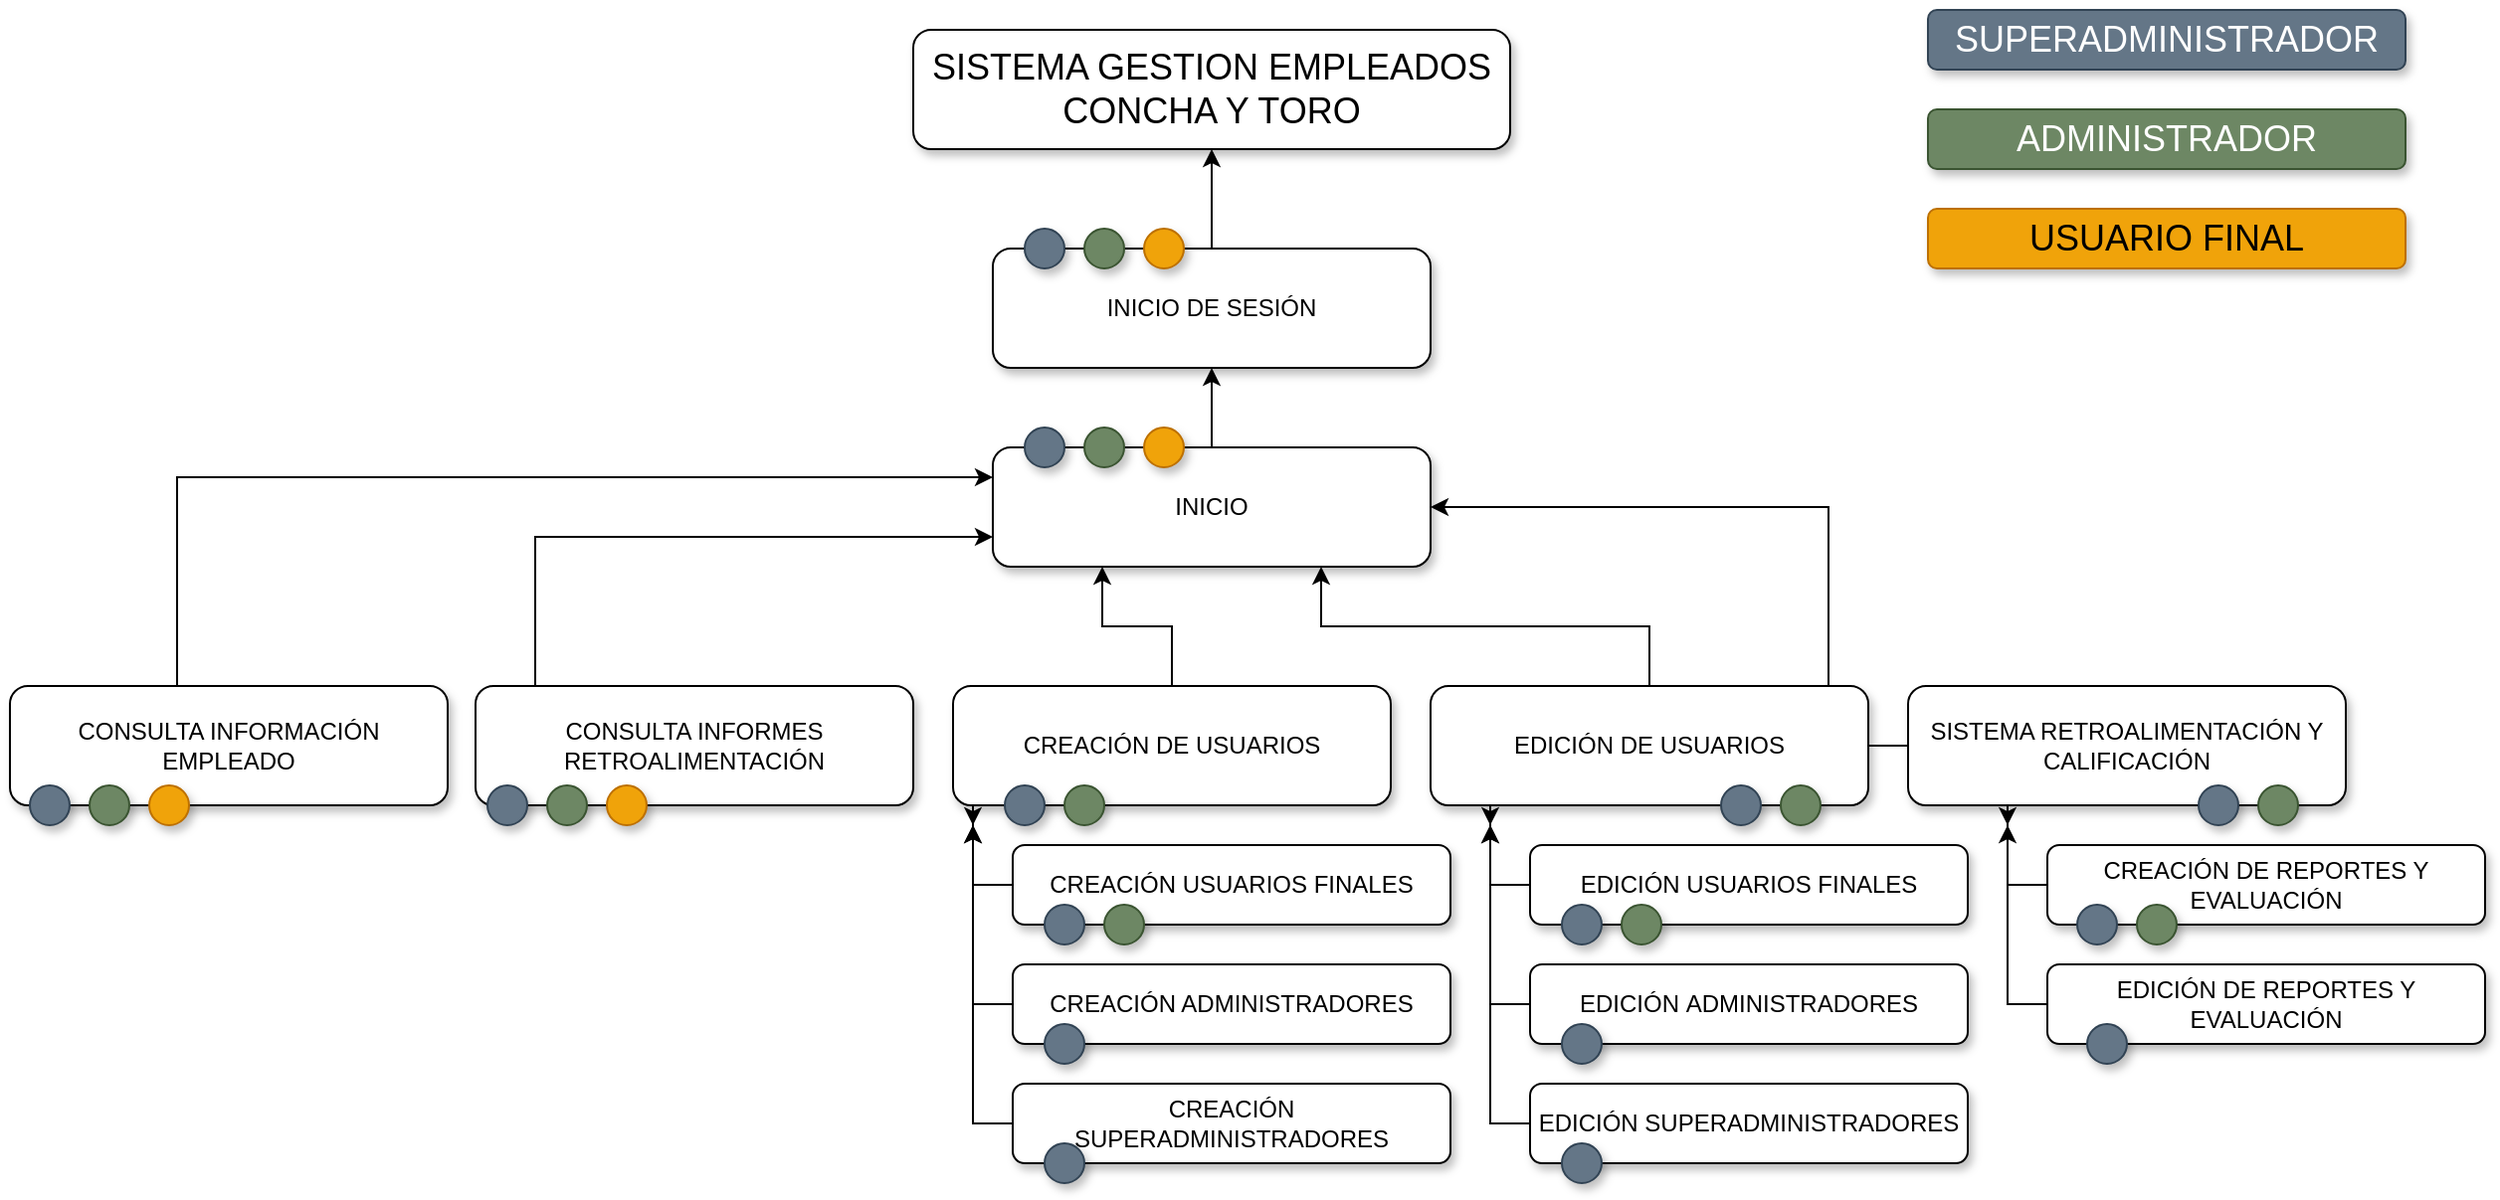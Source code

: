 <mxfile version="20.3.0" type="device"><diagram id="VMZux8l9ksjJ1kZBUuPW" name="Page-1"><mxGraphModel dx="-346" dy="756" grid="0" gridSize="10" guides="1" tooltips="1" connect="1" arrows="1" fold="1" page="1" pageScale="1" pageWidth="1700" pageHeight="1100" math="0" shadow="0"><root><mxCell id="0"/><mxCell id="1" parent="0"/><mxCell id="F9vj3EzMyxN6c3ChPDBl-47" value="&lt;font style=&quot;font-size: 18px;&quot;&gt;SISTEMA GESTION EMPLEADOS CONCHA Y TORO&lt;/font&gt;" style="rounded=1;whiteSpace=wrap;html=1;glass=0;shadow=1;sketch=0;" vertex="1" parent="1"><mxGeometry x="2314" y="230" width="300" height="60" as="geometry"/></mxCell><mxCell id="F9vj3EzMyxN6c3ChPDBl-48" style="edgeStyle=orthogonalEdgeStyle;rounded=0;orthogonalLoop=1;jettySize=auto;html=1;entryX=0.5;entryY=1;entryDx=0;entryDy=0;" edge="1" parent="1" source="F9vj3EzMyxN6c3ChPDBl-49" target="F9vj3EzMyxN6c3ChPDBl-47"><mxGeometry relative="1" as="geometry"/></mxCell><mxCell id="F9vj3EzMyxN6c3ChPDBl-49" value="INICIO DE SESIÓN" style="rounded=1;whiteSpace=wrap;html=1;shadow=1;" vertex="1" parent="1"><mxGeometry x="2354" y="340" width="220" height="60" as="geometry"/></mxCell><mxCell id="F9vj3EzMyxN6c3ChPDBl-50" style="edgeStyle=orthogonalEdgeStyle;rounded=0;orthogonalLoop=1;jettySize=auto;html=1;entryX=0.5;entryY=1;entryDx=0;entryDy=0;" edge="1" parent="1" source="F9vj3EzMyxN6c3ChPDBl-51" target="F9vj3EzMyxN6c3ChPDBl-49"><mxGeometry relative="1" as="geometry"/></mxCell><mxCell id="F9vj3EzMyxN6c3ChPDBl-51" value="INICIO" style="rounded=1;whiteSpace=wrap;html=1;shadow=1;" vertex="1" parent="1"><mxGeometry x="2354" y="440" width="220" height="60" as="geometry"/></mxCell><mxCell id="F9vj3EzMyxN6c3ChPDBl-52" style="edgeStyle=orthogonalEdgeStyle;rounded=0;orthogonalLoop=1;jettySize=auto;html=1;entryX=1;entryY=0.5;entryDx=0;entryDy=0;" edge="1" parent="1" source="F9vj3EzMyxN6c3ChPDBl-53" target="F9vj3EzMyxN6c3ChPDBl-51"><mxGeometry relative="1" as="geometry"><Array as="points"><mxPoint x="2774" y="470"/></Array></mxGeometry></mxCell><mxCell id="F9vj3EzMyxN6c3ChPDBl-53" value="SISTEMA RETROALIMENTACIÓN Y CALIFICACIÓN" style="rounded=1;whiteSpace=wrap;html=1;shadow=1;" vertex="1" parent="1"><mxGeometry x="2814" y="560" width="220" height="60" as="geometry"/></mxCell><mxCell id="F9vj3EzMyxN6c3ChPDBl-54" style="edgeStyle=orthogonalEdgeStyle;rounded=0;orthogonalLoop=1;jettySize=auto;html=1;entryX=0;entryY=0.25;entryDx=0;entryDy=0;" edge="1" parent="1" source="F9vj3EzMyxN6c3ChPDBl-55" target="F9vj3EzMyxN6c3ChPDBl-51"><mxGeometry relative="1" as="geometry"><Array as="points"><mxPoint x="1944" y="455"/></Array></mxGeometry></mxCell><mxCell id="F9vj3EzMyxN6c3ChPDBl-55" value="CONSULTA INFORMACIÓN EMPLEADO" style="rounded=1;whiteSpace=wrap;html=1;shadow=1;" vertex="1" parent="1"><mxGeometry x="1860" y="560" width="220" height="60" as="geometry"/></mxCell><mxCell id="F9vj3EzMyxN6c3ChPDBl-56" style="edgeStyle=orthogonalEdgeStyle;rounded=0;orthogonalLoop=1;jettySize=auto;html=1;entryX=0.25;entryY=1;entryDx=0;entryDy=0;" edge="1" parent="1" source="F9vj3EzMyxN6c3ChPDBl-57" target="F9vj3EzMyxN6c3ChPDBl-51"><mxGeometry relative="1" as="geometry"/></mxCell><mxCell id="F9vj3EzMyxN6c3ChPDBl-57" value="CREACIÓN DE USUARIOS" style="rounded=1;whiteSpace=wrap;html=1;shadow=1;gradientDirection=east;" vertex="1" parent="1"><mxGeometry x="2334" y="560" width="220" height="60" as="geometry"/></mxCell><mxCell id="F9vj3EzMyxN6c3ChPDBl-58" style="edgeStyle=orthogonalEdgeStyle;rounded=0;orthogonalLoop=1;jettySize=auto;html=1;entryX=0.75;entryY=1;entryDx=0;entryDy=0;" edge="1" parent="1" source="F9vj3EzMyxN6c3ChPDBl-59" target="F9vj3EzMyxN6c3ChPDBl-51"><mxGeometry relative="1" as="geometry"/></mxCell><mxCell id="F9vj3EzMyxN6c3ChPDBl-59" value="EDICIÓN DE USUARIOS" style="rounded=1;whiteSpace=wrap;html=1;shadow=1;gradientDirection=east;" vertex="1" parent="1"><mxGeometry x="2574" y="560" width="220" height="60" as="geometry"/></mxCell><mxCell id="F9vj3EzMyxN6c3ChPDBl-60" style="edgeStyle=orthogonalEdgeStyle;rounded=0;orthogonalLoop=1;jettySize=auto;html=1;entryX=0;entryY=0.75;entryDx=0;entryDy=0;fontSize=18;" edge="1" parent="1" source="F9vj3EzMyxN6c3ChPDBl-61" target="F9vj3EzMyxN6c3ChPDBl-51"><mxGeometry relative="1" as="geometry"><Array as="points"><mxPoint x="2124" y="485"/></Array></mxGeometry></mxCell><mxCell id="F9vj3EzMyxN6c3ChPDBl-61" value="CONSULTA INFORMES RETROALIMENTACIÓN" style="rounded=1;whiteSpace=wrap;html=1;shadow=1;" vertex="1" parent="1"><mxGeometry x="2094" y="560" width="220" height="60" as="geometry"/></mxCell><mxCell id="F9vj3EzMyxN6c3ChPDBl-62" style="edgeStyle=orthogonalEdgeStyle;rounded=0;orthogonalLoop=1;jettySize=auto;html=1;fontSize=18;" edge="1" parent="1" source="F9vj3EzMyxN6c3ChPDBl-63"><mxGeometry relative="1" as="geometry"><mxPoint x="2344" y="630" as="targetPoint"/></mxGeometry></mxCell><mxCell id="F9vj3EzMyxN6c3ChPDBl-63" value="CREACIÓN USUARIOS FINALES" style="rounded=1;whiteSpace=wrap;html=1;shadow=1;gradientDirection=east;" vertex="1" parent="1"><mxGeometry x="2364" y="640" width="220" height="40" as="geometry"/></mxCell><mxCell id="F9vj3EzMyxN6c3ChPDBl-64" style="edgeStyle=orthogonalEdgeStyle;rounded=0;orthogonalLoop=1;jettySize=auto;html=1;fontSize=18;" edge="1" parent="1" source="F9vj3EzMyxN6c3ChPDBl-65"><mxGeometry relative="1" as="geometry"><mxPoint x="2344" y="630" as="targetPoint"/></mxGeometry></mxCell><mxCell id="F9vj3EzMyxN6c3ChPDBl-65" value="CREACIÓN ADMINISTRADORES" style="rounded=1;whiteSpace=wrap;html=1;shadow=1;" vertex="1" parent="1"><mxGeometry x="2364" y="700" width="220" height="40" as="geometry"/></mxCell><mxCell id="F9vj3EzMyxN6c3ChPDBl-66" style="edgeStyle=orthogonalEdgeStyle;rounded=0;orthogonalLoop=1;jettySize=auto;html=1;fontSize=18;" edge="1" parent="1" source="F9vj3EzMyxN6c3ChPDBl-67"><mxGeometry relative="1" as="geometry"><mxPoint x="2344" y="630" as="targetPoint"/></mxGeometry></mxCell><mxCell id="F9vj3EzMyxN6c3ChPDBl-67" value="CREACIÓN SUPERADMINISTRADORES" style="rounded=1;whiteSpace=wrap;html=1;shadow=1;" vertex="1" parent="1"><mxGeometry x="2364" y="760" width="220" height="40" as="geometry"/></mxCell><mxCell id="F9vj3EzMyxN6c3ChPDBl-68" style="edgeStyle=orthogonalEdgeStyle;rounded=0;orthogonalLoop=1;jettySize=auto;html=1;fontSize=18;" edge="1" parent="1" source="F9vj3EzMyxN6c3ChPDBl-69"><mxGeometry relative="1" as="geometry"><mxPoint x="2604" y="630" as="targetPoint"/></mxGeometry></mxCell><mxCell id="F9vj3EzMyxN6c3ChPDBl-69" value="EDICIÓN USUARIOS FINALES" style="rounded=1;whiteSpace=wrap;html=1;shadow=1;gradientDirection=east;" vertex="1" parent="1"><mxGeometry x="2624" y="640" width="220" height="40" as="geometry"/></mxCell><mxCell id="F9vj3EzMyxN6c3ChPDBl-70" style="edgeStyle=orthogonalEdgeStyle;rounded=0;orthogonalLoop=1;jettySize=auto;html=1;fontSize=18;" edge="1" parent="1" source="F9vj3EzMyxN6c3ChPDBl-71"><mxGeometry relative="1" as="geometry"><mxPoint x="2604" y="630" as="targetPoint"/></mxGeometry></mxCell><mxCell id="F9vj3EzMyxN6c3ChPDBl-71" value="EDICIÓN&amp;nbsp;ADMINISTRADORES" style="rounded=1;whiteSpace=wrap;html=1;shadow=1;" vertex="1" parent="1"><mxGeometry x="2624" y="700" width="220" height="40" as="geometry"/></mxCell><mxCell id="F9vj3EzMyxN6c3ChPDBl-72" style="edgeStyle=orthogonalEdgeStyle;rounded=0;orthogonalLoop=1;jettySize=auto;html=1;fontSize=18;" edge="1" parent="1" source="F9vj3EzMyxN6c3ChPDBl-73"><mxGeometry relative="1" as="geometry"><mxPoint x="2604" y="630" as="targetPoint"/></mxGeometry></mxCell><mxCell id="F9vj3EzMyxN6c3ChPDBl-73" value="EDICIÓN&amp;nbsp;SUPERADMINISTRADORES" style="rounded=1;whiteSpace=wrap;html=1;shadow=1;" vertex="1" parent="1"><mxGeometry x="2624" y="760" width="220" height="40" as="geometry"/></mxCell><mxCell id="F9vj3EzMyxN6c3ChPDBl-74" value="SUPERADMINISTRADOR" style="rounded=1;whiteSpace=wrap;html=1;shadow=1;glass=0;sketch=0;fontSize=18;fillColor=#647687;strokeColor=#314354;fontColor=#ffffff;" vertex="1" parent="1"><mxGeometry x="2824" y="220" width="240" height="30" as="geometry"/></mxCell><mxCell id="F9vj3EzMyxN6c3ChPDBl-75" value="ADMINISTRADOR" style="rounded=1;whiteSpace=wrap;html=1;shadow=1;glass=0;sketch=0;fontSize=18;fillColor=#6d8764;strokeColor=#3A5431;fontColor=#ffffff;" vertex="1" parent="1"><mxGeometry x="2824" y="270" width="240" height="30" as="geometry"/></mxCell><mxCell id="F9vj3EzMyxN6c3ChPDBl-76" value="USUARIO FINAL" style="rounded=1;whiteSpace=wrap;html=1;shadow=1;glass=0;sketch=0;fontSize=18;fillColor=#f0a30a;strokeColor=#BD7000;fontColor=#000000;" vertex="1" parent="1"><mxGeometry x="2824" y="320" width="240" height="30" as="geometry"/></mxCell><mxCell id="F9vj3EzMyxN6c3ChPDBl-77" style="edgeStyle=orthogonalEdgeStyle;rounded=0;orthogonalLoop=1;jettySize=auto;html=1;fontSize=18;" edge="1" parent="1" source="F9vj3EzMyxN6c3ChPDBl-78"><mxGeometry relative="1" as="geometry"><mxPoint x="2864" y="630" as="targetPoint"/></mxGeometry></mxCell><mxCell id="F9vj3EzMyxN6c3ChPDBl-78" value="CREACIÓN DE REPORTES Y EVALUACIÓN" style="rounded=1;whiteSpace=wrap;html=1;shadow=1;gradientDirection=east;" vertex="1" parent="1"><mxGeometry x="2884" y="640" width="220" height="40" as="geometry"/></mxCell><mxCell id="F9vj3EzMyxN6c3ChPDBl-79" style="edgeStyle=orthogonalEdgeStyle;rounded=0;orthogonalLoop=1;jettySize=auto;html=1;fontSize=18;" edge="1" parent="1" source="F9vj3EzMyxN6c3ChPDBl-80"><mxGeometry relative="1" as="geometry"><mxPoint x="2864" y="630" as="targetPoint"/></mxGeometry></mxCell><mxCell id="F9vj3EzMyxN6c3ChPDBl-80" value="EDICIÓN DE REPORTES Y EVALUACIÓN" style="rounded=1;whiteSpace=wrap;html=1;shadow=1;gradientDirection=east;" vertex="1" parent="1"><mxGeometry x="2884" y="700" width="220" height="40" as="geometry"/></mxCell><mxCell id="F9vj3EzMyxN6c3ChPDBl-82" value="" style="ellipse;whiteSpace=wrap;html=1;aspect=fixed;rounded=1;shadow=1;glass=0;sketch=0;fontSize=18;fillColor=#647687;gradientDirection=east;strokeColor=#314354;fontColor=#ffffff;" vertex="1" parent="1"><mxGeometry x="1870" y="610" width="20" height="20" as="geometry"/></mxCell><mxCell id="F9vj3EzMyxN6c3ChPDBl-83" value="" style="ellipse;whiteSpace=wrap;html=1;aspect=fixed;rounded=1;shadow=1;glass=0;sketch=0;fontSize=18;fillColor=#6d8764;gradientDirection=east;strokeColor=#3A5431;fontColor=#ffffff;" vertex="1" parent="1"><mxGeometry x="1900" y="610" width="20" height="20" as="geometry"/></mxCell><mxCell id="F9vj3EzMyxN6c3ChPDBl-84" value="" style="ellipse;whiteSpace=wrap;html=1;aspect=fixed;rounded=1;shadow=1;glass=0;sketch=0;fontSize=18;fillColor=#f0a30a;gradientDirection=east;strokeColor=#BD7000;fontColor=#000000;" vertex="1" parent="1"><mxGeometry x="1930" y="610" width="20" height="20" as="geometry"/></mxCell><mxCell id="F9vj3EzMyxN6c3ChPDBl-86" value="" style="ellipse;whiteSpace=wrap;html=1;aspect=fixed;rounded=1;shadow=1;glass=0;sketch=0;fontSize=18;fillColor=#647687;gradientDirection=east;strokeColor=#314354;fontColor=#ffffff;" vertex="1" parent="1"><mxGeometry x="2100" y="610" width="20" height="20" as="geometry"/></mxCell><mxCell id="F9vj3EzMyxN6c3ChPDBl-87" value="" style="ellipse;whiteSpace=wrap;html=1;aspect=fixed;rounded=1;shadow=1;glass=0;sketch=0;fontSize=18;fillColor=#6d8764;gradientDirection=east;strokeColor=#3A5431;fontColor=#ffffff;" vertex="1" parent="1"><mxGeometry x="2130" y="610" width="20" height="20" as="geometry"/></mxCell><mxCell id="F9vj3EzMyxN6c3ChPDBl-88" value="" style="ellipse;whiteSpace=wrap;html=1;aspect=fixed;rounded=1;shadow=1;glass=0;sketch=0;fontSize=18;fillColor=#f0a30a;gradientDirection=east;strokeColor=#BD7000;fontColor=#000000;" vertex="1" parent="1"><mxGeometry x="2160" y="610" width="20" height="20" as="geometry"/></mxCell><mxCell id="F9vj3EzMyxN6c3ChPDBl-89" value="" style="ellipse;whiteSpace=wrap;html=1;aspect=fixed;rounded=1;shadow=1;glass=0;sketch=0;fontSize=18;fillColor=#647687;gradientDirection=east;strokeColor=#314354;fontColor=#ffffff;" vertex="1" parent="1"><mxGeometry x="2360" y="610" width="20" height="20" as="geometry"/></mxCell><mxCell id="F9vj3EzMyxN6c3ChPDBl-90" value="" style="ellipse;whiteSpace=wrap;html=1;aspect=fixed;rounded=1;shadow=1;glass=0;sketch=0;fontSize=18;fillColor=#6d8764;gradientDirection=east;strokeColor=#3A5431;fontColor=#ffffff;" vertex="1" parent="1"><mxGeometry x="2390" y="610" width="20" height="20" as="geometry"/></mxCell><mxCell id="F9vj3EzMyxN6c3ChPDBl-92" value="" style="ellipse;whiteSpace=wrap;html=1;aspect=fixed;rounded=1;shadow=1;glass=0;sketch=0;fontSize=18;fillColor=#647687;gradientDirection=east;strokeColor=#314354;fontColor=#ffffff;" vertex="1" parent="1"><mxGeometry x="2960" y="610" width="20" height="20" as="geometry"/></mxCell><mxCell id="F9vj3EzMyxN6c3ChPDBl-93" value="" style="ellipse;whiteSpace=wrap;html=1;aspect=fixed;rounded=1;shadow=1;glass=0;sketch=0;fontSize=18;fillColor=#6d8764;gradientDirection=east;strokeColor=#3A5431;fontColor=#ffffff;" vertex="1" parent="1"><mxGeometry x="2990" y="610" width="20" height="20" as="geometry"/></mxCell><mxCell id="F9vj3EzMyxN6c3ChPDBl-94" value="" style="ellipse;whiteSpace=wrap;html=1;aspect=fixed;rounded=1;shadow=1;glass=0;sketch=0;fontSize=18;fillColor=#647687;gradientDirection=east;strokeColor=#314354;fontColor=#ffffff;" vertex="1" parent="1"><mxGeometry x="2720" y="610" width="20" height="20" as="geometry"/></mxCell><mxCell id="F9vj3EzMyxN6c3ChPDBl-95" value="" style="ellipse;whiteSpace=wrap;html=1;aspect=fixed;rounded=1;shadow=1;glass=0;sketch=0;fontSize=18;fillColor=#6d8764;gradientDirection=east;strokeColor=#3A5431;fontColor=#ffffff;" vertex="1" parent="1"><mxGeometry x="2750" y="610" width="20" height="20" as="geometry"/></mxCell><mxCell id="F9vj3EzMyxN6c3ChPDBl-96" value="" style="ellipse;whiteSpace=wrap;html=1;aspect=fixed;rounded=1;shadow=1;glass=0;sketch=0;fontSize=18;fillColor=#647687;gradientDirection=east;strokeColor=#314354;fontColor=#ffffff;" vertex="1" parent="1"><mxGeometry x="2380" y="670" width="20" height="20" as="geometry"/></mxCell><mxCell id="F9vj3EzMyxN6c3ChPDBl-97" value="" style="ellipse;whiteSpace=wrap;html=1;aspect=fixed;rounded=1;shadow=1;glass=0;sketch=0;fontSize=18;fillColor=#6d8764;gradientDirection=east;strokeColor=#3A5431;fontColor=#ffffff;" vertex="1" parent="1"><mxGeometry x="2410" y="670" width="20" height="20" as="geometry"/></mxCell><mxCell id="F9vj3EzMyxN6c3ChPDBl-98" value="" style="ellipse;whiteSpace=wrap;html=1;aspect=fixed;rounded=1;shadow=1;glass=0;sketch=0;fontSize=18;fillColor=#647687;gradientDirection=east;strokeColor=#314354;fontColor=#ffffff;" vertex="1" parent="1"><mxGeometry x="2380" y="730" width="20" height="20" as="geometry"/></mxCell><mxCell id="F9vj3EzMyxN6c3ChPDBl-100" value="" style="ellipse;whiteSpace=wrap;html=1;aspect=fixed;rounded=1;shadow=1;glass=0;sketch=0;fontSize=18;fillColor=#647687;gradientDirection=east;strokeColor=#314354;fontColor=#ffffff;" vertex="1" parent="1"><mxGeometry x="2380" y="790" width="20" height="20" as="geometry"/></mxCell><mxCell id="F9vj3EzMyxN6c3ChPDBl-101" value="" style="ellipse;whiteSpace=wrap;html=1;aspect=fixed;rounded=1;shadow=1;glass=0;sketch=0;fontSize=18;fillColor=#647687;gradientDirection=east;strokeColor=#314354;fontColor=#ffffff;" vertex="1" parent="1"><mxGeometry x="2640" y="670" width="20" height="20" as="geometry"/></mxCell><mxCell id="F9vj3EzMyxN6c3ChPDBl-102" value="" style="ellipse;whiteSpace=wrap;html=1;aspect=fixed;rounded=1;shadow=1;glass=0;sketch=0;fontSize=18;fillColor=#6d8764;gradientDirection=east;strokeColor=#3A5431;fontColor=#ffffff;" vertex="1" parent="1"><mxGeometry x="2670" y="670" width="20" height="20" as="geometry"/></mxCell><mxCell id="F9vj3EzMyxN6c3ChPDBl-103" value="" style="ellipse;whiteSpace=wrap;html=1;aspect=fixed;rounded=1;shadow=1;glass=0;sketch=0;fontSize=18;fillColor=#647687;gradientDirection=east;strokeColor=#314354;fontColor=#ffffff;" vertex="1" parent="1"><mxGeometry x="2899" y="670" width="20" height="20" as="geometry"/></mxCell><mxCell id="F9vj3EzMyxN6c3ChPDBl-104" value="" style="ellipse;whiteSpace=wrap;html=1;aspect=fixed;rounded=1;shadow=1;glass=0;sketch=0;fontSize=18;fillColor=#6d8764;gradientDirection=east;strokeColor=#3A5431;fontColor=#ffffff;" vertex="1" parent="1"><mxGeometry x="2929" y="670" width="20" height="20" as="geometry"/></mxCell><mxCell id="F9vj3EzMyxN6c3ChPDBl-107" value="" style="ellipse;whiteSpace=wrap;html=1;aspect=fixed;rounded=1;shadow=1;glass=0;sketch=0;fontSize=18;fillColor=#647687;gradientDirection=east;strokeColor=#314354;fontColor=#ffffff;" vertex="1" parent="1"><mxGeometry x="2640" y="730" width="20" height="20" as="geometry"/></mxCell><mxCell id="F9vj3EzMyxN6c3ChPDBl-108" value="" style="ellipse;whiteSpace=wrap;html=1;aspect=fixed;rounded=1;shadow=1;glass=0;sketch=0;fontSize=18;fillColor=#647687;gradientDirection=east;strokeColor=#314354;fontColor=#ffffff;" vertex="1" parent="1"><mxGeometry x="2640" y="790" width="20" height="20" as="geometry"/></mxCell><mxCell id="F9vj3EzMyxN6c3ChPDBl-109" value="" style="ellipse;whiteSpace=wrap;html=1;aspect=fixed;rounded=1;shadow=1;glass=0;sketch=0;fontSize=18;fillColor=#647687;gradientDirection=east;strokeColor=#314354;fontColor=#ffffff;" vertex="1" parent="1"><mxGeometry x="2904" y="730" width="20" height="20" as="geometry"/></mxCell><mxCell id="F9vj3EzMyxN6c3ChPDBl-110" value="" style="ellipse;whiteSpace=wrap;html=1;aspect=fixed;rounded=1;shadow=1;glass=0;sketch=0;fontSize=18;fillColor=#647687;gradientDirection=east;strokeColor=#314354;fontColor=#ffffff;" vertex="1" parent="1"><mxGeometry x="2370" y="430" width="20" height="20" as="geometry"/></mxCell><mxCell id="F9vj3EzMyxN6c3ChPDBl-111" value="" style="ellipse;whiteSpace=wrap;html=1;aspect=fixed;rounded=1;shadow=1;glass=0;sketch=0;fontSize=18;fillColor=#6d8764;gradientDirection=east;strokeColor=#3A5431;fontColor=#ffffff;" vertex="1" parent="1"><mxGeometry x="2400" y="430" width="20" height="20" as="geometry"/></mxCell><mxCell id="F9vj3EzMyxN6c3ChPDBl-112" value="" style="ellipse;whiteSpace=wrap;html=1;aspect=fixed;rounded=1;shadow=1;glass=0;sketch=0;fontSize=18;fillColor=#f0a30a;gradientDirection=east;strokeColor=#BD7000;fontColor=#000000;" vertex="1" parent="1"><mxGeometry x="2430" y="430" width="20" height="20" as="geometry"/></mxCell><mxCell id="F9vj3EzMyxN6c3ChPDBl-113" value="" style="ellipse;whiteSpace=wrap;html=1;aspect=fixed;rounded=1;shadow=1;glass=0;sketch=0;fontSize=18;fillColor=#647687;gradientDirection=east;strokeColor=#314354;fontColor=#ffffff;" vertex="1" parent="1"><mxGeometry x="2370" y="330" width="20" height="20" as="geometry"/></mxCell><mxCell id="F9vj3EzMyxN6c3ChPDBl-114" value="" style="ellipse;whiteSpace=wrap;html=1;aspect=fixed;rounded=1;shadow=1;glass=0;sketch=0;fontSize=18;fillColor=#6d8764;gradientDirection=east;strokeColor=#3A5431;fontColor=#ffffff;" vertex="1" parent="1"><mxGeometry x="2400" y="330" width="20" height="20" as="geometry"/></mxCell><mxCell id="F9vj3EzMyxN6c3ChPDBl-115" value="" style="ellipse;whiteSpace=wrap;html=1;aspect=fixed;rounded=1;shadow=1;glass=0;sketch=0;fontSize=18;fillColor=#f0a30a;gradientDirection=east;strokeColor=#BD7000;fontColor=#000000;" vertex="1" parent="1"><mxGeometry x="2430" y="330" width="20" height="20" as="geometry"/></mxCell></root></mxGraphModel></diagram></mxfile>